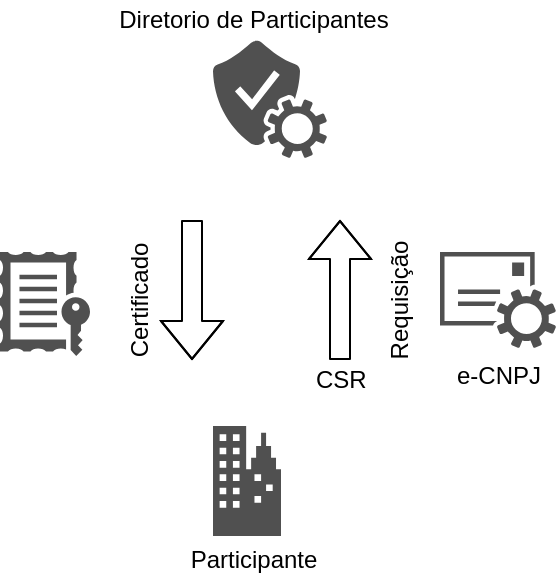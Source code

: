<mxfile version="9.3.1" type="device" userAgent="Mozilla/5.0 (Windows NT 10.0; Win64; x64) AppleWebKit/537.36 (KHTML, like Gecko) draw.io/9.3.1 Chrome/66.0.336.181 Electron/3.0.6 Safari/537.36" editor="www.draw.io"><diagram id="kA2Hlgmsk6CwYPZmXdh1" name="Página-1"><mxGraphModel dx="856" dy="506" grid="1" gridSize="10" guides="1" tooltips="1" connect="1" arrows="1" fold="1" page="1" pageScale="1" pageWidth="827" pageHeight="1169" background="#ffffff" math="0" shadow="0"><root><mxCell id="0"/><mxCell id="1" parent="0"/><mxCell id="dBfcNLNTboEUE8LEZdj6-9" value="" style="shape=flexArrow;endArrow=classic;html=1;" parent="1" edge="1"><mxGeometry width="50" height="50" relative="1" as="geometry"><mxPoint x="350" y="300" as="sourcePoint"/><mxPoint x="350" y="230" as="targetPoint"/><Array as="points"><mxPoint x="350" y="280"/></Array></mxGeometry></mxCell><mxCell id="dBfcNLNTboEUE8LEZdj6-10" value="" style="shape=flexArrow;endArrow=classic;html=1;" parent="1" edge="1"><mxGeometry width="50" height="50" relative="1" as="geometry"><mxPoint x="276" y="230" as="sourcePoint"/><mxPoint x="276" y="300" as="targetPoint"/><Array as="points"><mxPoint x="276" y="250"/></Array></mxGeometry></mxCell><mxCell id="dBfcNLNTboEUE8LEZdj6-16" value="Participante" style="text;html=1;strokeColor=none;fillColor=none;align=center;verticalAlign=middle;whiteSpace=wrap;rounded=0;" parent="1" vertex="1"><mxGeometry x="286.5" y="390" width="40" height="20" as="geometry"/></mxCell><mxCell id="dBfcNLNTboEUE8LEZdj6-20" value="Requisição" style="text;html=1;strokeColor=none;fillColor=none;align=center;verticalAlign=middle;whiteSpace=wrap;rounded=0;horizontal=0;" parent="1" vertex="1"><mxGeometry x="360" y="260" width="40" height="20" as="geometry"/></mxCell><mxCell id="dBfcNLNTboEUE8LEZdj6-22" value="Diretorio de Participantes" style="text;html=1;strokeColor=none;fillColor=none;align=center;verticalAlign=middle;whiteSpace=wrap;rounded=0;" parent="1" vertex="1"><mxGeometry x="236.5" y="120" width="140" height="20" as="geometry"/></mxCell><mxCell id="dBfcNLNTboEUE8LEZdj6-29" value="Certificado" style="text;html=1;strokeColor=none;fillColor=none;align=center;verticalAlign=middle;whiteSpace=wrap;rounded=0;horizontal=0;" parent="1" vertex="1"><mxGeometry x="230" y="260" width="40" height="20" as="geometry"/></mxCell><mxCell id="dBfcNLNTboEUE8LEZdj6-2" value="e-CNPJ" style="pointerEvents=1;shadow=0;dashed=0;html=1;strokeColor=none;fillColor=#505050;labelPosition=center;verticalLabelPosition=bottom;verticalAlign=top;outlineConnect=0;align=center;shape=mxgraph.office.services.email_service;" parent="1" vertex="1"><mxGeometry x="400" y="246" width="58" height="48" as="geometry"/></mxCell><mxCell id="dBfcNLNTboEUE8LEZdj6-3" value="" style="pointerEvents=1;shadow=0;dashed=0;html=1;strokeColor=none;fillColor=#505050;labelPosition=center;verticalLabelPosition=bottom;verticalAlign=top;outlineConnect=0;align=center;shape=mxgraph.office.services.verification_service;" parent="1" vertex="1"><mxGeometry x="286.5" y="140" width="57" height="59" as="geometry"/></mxCell><mxCell id="3" value="CSR" style="text;html=1;resizable=0;points=[];autosize=1;align=left;verticalAlign=top;spacingTop=-4;" vertex="1" parent="1"><mxGeometry x="336" y="300" width="40" height="20" as="geometry"/></mxCell><mxCell id="6" value="" style="shadow=0;dashed=0;html=1;strokeColor=none;fillColor=#505050;labelPosition=center;verticalLabelPosition=bottom;verticalAlign=top;outlineConnect=0;align=center;shape=mxgraph.office.concepts.license;" vertex="1" parent="1"><mxGeometry x="180" y="246" width="45" height="52" as="geometry"/></mxCell><mxCell id="7" value="" style="shadow=0;dashed=0;html=1;strokeColor=none;fillColor=#505050;labelPosition=center;verticalLabelPosition=bottom;verticalAlign=top;outlineConnect=0;align=center;shape=mxgraph.office.concepts.on_premises;" vertex="1" parent="1"><mxGeometry x="286.5" y="333" width="34" height="55" as="geometry"/></mxCell></root></mxGraphModel></diagram></mxfile>